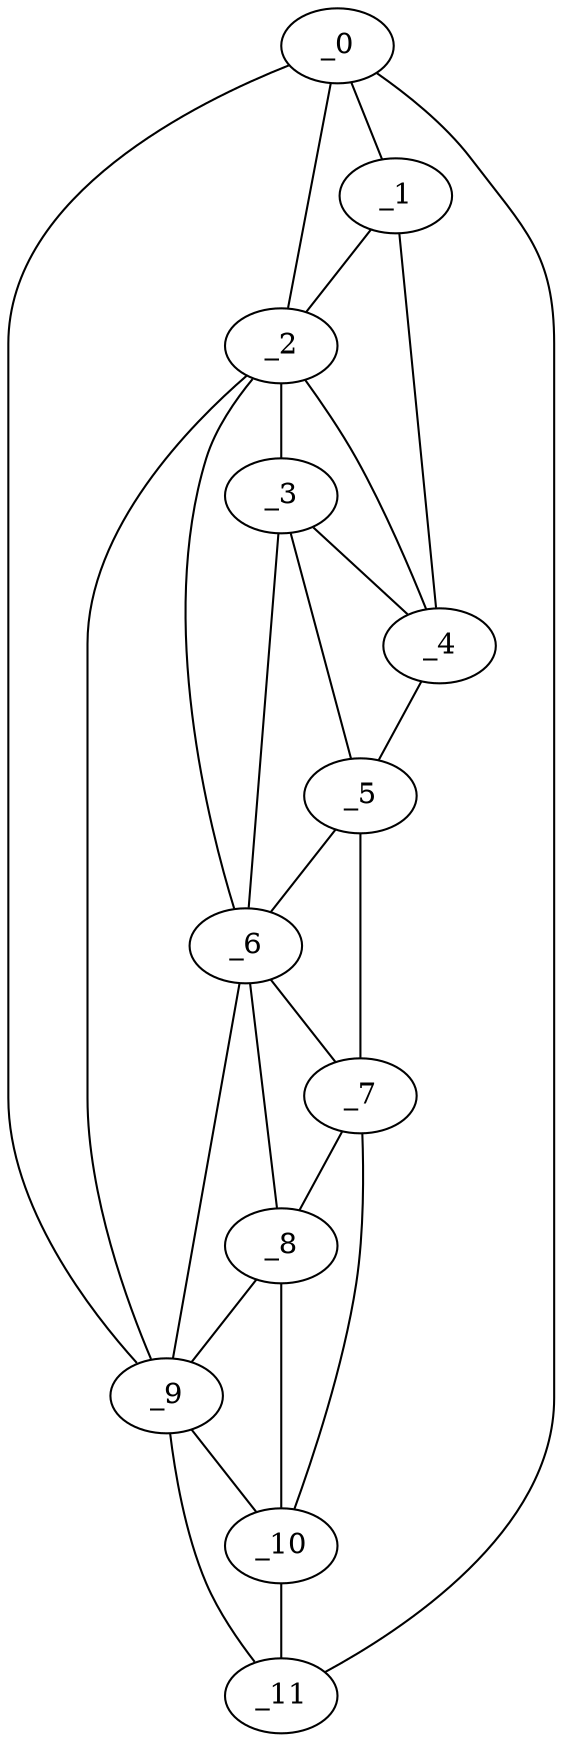 graph "obj85__185.gxl" {
	_0	 [x=5,
		y=99];
	_1	 [x=6,
		y=91];
	_0 -- _1	 [valence=1];
	_2	 [x=17,
		y=69];
	_0 -- _2	 [valence=1];
	_9	 [x=124,
		y=86];
	_0 -- _9	 [valence=1];
	_11	 [x=126,
		y=91];
	_0 -- _11	 [valence=1];
	_1 -- _2	 [valence=2];
	_4	 [x=26,
		y=29];
	_1 -- _4	 [valence=1];
	_3	 [x=24,
		y=56];
	_2 -- _3	 [valence=2];
	_2 -- _4	 [valence=1];
	_6	 [x=84,
		y=46];
	_2 -- _6	 [valence=2];
	_2 -- _9	 [valence=2];
	_3 -- _4	 [valence=1];
	_5	 [x=71,
		y=27];
	_3 -- _5	 [valence=1];
	_3 -- _6	 [valence=2];
	_4 -- _5	 [valence=1];
	_5 -- _6	 [valence=2];
	_7	 [x=86,
		y=36];
	_5 -- _7	 [valence=1];
	_6 -- _7	 [valence=2];
	_8	 [x=113,
		y=65];
	_6 -- _8	 [valence=2];
	_6 -- _9	 [valence=2];
	_7 -- _8	 [valence=2];
	_10	 [x=126,
		y=75];
	_7 -- _10	 [valence=1];
	_8 -- _9	 [valence=2];
	_8 -- _10	 [valence=2];
	_9 -- _10	 [valence=1];
	_9 -- _11	 [valence=2];
	_10 -- _11	 [valence=1];
}
